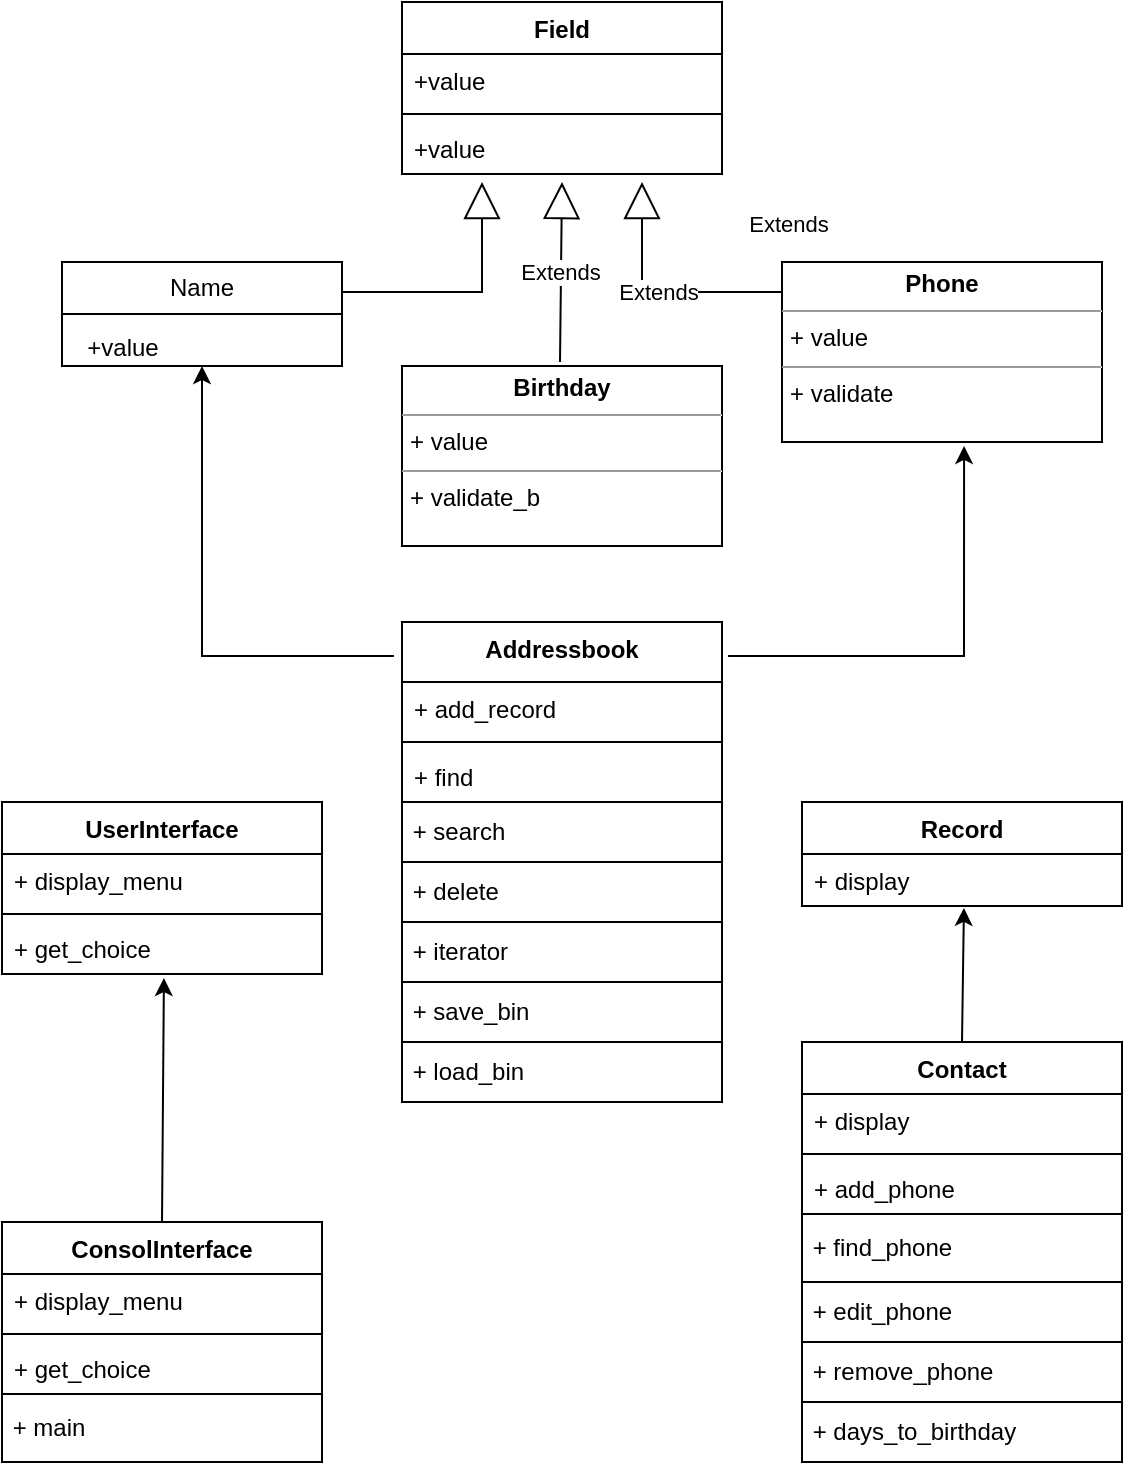<mxfile version="22.1.16" type="device">
  <diagram name="Pagina-1" id="J9GQ0pwV5Sgi96O9y6N4">
    <mxGraphModel dx="1434" dy="772" grid="1" gridSize="10" guides="1" tooltips="1" connect="1" arrows="1" fold="1" page="1" pageScale="1" pageWidth="827" pageHeight="1169" math="0" shadow="0">
      <root>
        <mxCell id="0" />
        <mxCell id="1" parent="0" />
        <mxCell id="ukfa_M_q6FN4z9JPrwzt-3" value="Field" style="swimlane;fontStyle=1;align=center;verticalAlign=top;childLayout=stackLayout;horizontal=1;startSize=26;horizontalStack=0;resizeParent=1;resizeParentMax=0;resizeLast=0;collapsible=1;marginBottom=0;whiteSpace=wrap;html=1;" parent="1" vertex="1">
          <mxGeometry x="280" y="40" width="160" height="86" as="geometry" />
        </mxCell>
        <mxCell id="ukfa_M_q6FN4z9JPrwzt-4" value="+value" style="text;strokeColor=none;fillColor=none;align=left;verticalAlign=top;spacingLeft=4;spacingRight=4;overflow=hidden;rotatable=0;points=[[0,0.5],[1,0.5]];portConstraint=eastwest;whiteSpace=wrap;html=1;" parent="ukfa_M_q6FN4z9JPrwzt-3" vertex="1">
          <mxGeometry y="26" width="160" height="26" as="geometry" />
        </mxCell>
        <mxCell id="ukfa_M_q6FN4z9JPrwzt-5" value="" style="line;strokeWidth=1;fillColor=none;align=left;verticalAlign=middle;spacingTop=-1;spacingLeft=3;spacingRight=3;rotatable=0;labelPosition=right;points=[];portConstraint=eastwest;strokeColor=inherit;" parent="ukfa_M_q6FN4z9JPrwzt-3" vertex="1">
          <mxGeometry y="52" width="160" height="8" as="geometry" />
        </mxCell>
        <mxCell id="ukfa_M_q6FN4z9JPrwzt-6" value="+value" style="text;strokeColor=none;fillColor=none;align=left;verticalAlign=top;spacingLeft=4;spacingRight=4;overflow=hidden;rotatable=0;points=[[0,0.5],[1,0.5]];portConstraint=eastwest;whiteSpace=wrap;html=1;" parent="ukfa_M_q6FN4z9JPrwzt-3" vertex="1">
          <mxGeometry y="60" width="160" height="26" as="geometry" />
        </mxCell>
        <mxCell id="ukfa_M_q6FN4z9JPrwzt-7" value="Extends" style="endArrow=block;endSize=16;endFill=0;html=1;rounded=0;exitX=1;exitY=0.5;exitDx=0;exitDy=0;" parent="1" edge="1">
          <mxGeometry x="0.67" y="-153" width="160" relative="1" as="geometry">
            <mxPoint x="250" y="185" as="sourcePoint" />
            <mxPoint x="320" y="130" as="targetPoint" />
            <Array as="points">
              <mxPoint x="320" y="185" />
            </Array>
            <mxPoint as="offset" />
          </mxGeometry>
        </mxCell>
        <mxCell id="ukfa_M_q6FN4z9JPrwzt-9" value="Extends" style="endArrow=block;endSize=16;endFill=0;html=1;rounded=0;exitX=0.5;exitY=0;exitDx=0;exitDy=0;" parent="1" edge="1">
          <mxGeometry width="160" relative="1" as="geometry">
            <mxPoint x="359" y="220" as="sourcePoint" />
            <mxPoint x="360" y="130" as="targetPoint" />
          </mxGeometry>
        </mxCell>
        <mxCell id="ukfa_M_q6FN4z9JPrwzt-13" value="Extends" style="endArrow=block;endSize=16;endFill=0;html=1;rounded=0;exitX=0;exitY=0.5;exitDx=0;exitDy=0;" parent="1" edge="1">
          <mxGeometry width="160" relative="1" as="geometry">
            <mxPoint x="470" y="185" as="sourcePoint" />
            <mxPoint x="400" y="130" as="targetPoint" />
            <Array as="points">
              <mxPoint x="400" y="185" />
            </Array>
          </mxGeometry>
        </mxCell>
        <mxCell id="ukfa_M_q6FN4z9JPrwzt-14" value="Name" style="swimlane;fontStyle=0;childLayout=stackLayout;horizontal=1;startSize=26;fillColor=none;horizontalStack=0;resizeParent=1;resizeParentMax=0;resizeLast=0;collapsible=1;marginBottom=0;whiteSpace=wrap;html=1;" parent="1" vertex="1">
          <mxGeometry x="110" y="170" width="140" height="52" as="geometry" />
        </mxCell>
        <mxCell id="ukfa_M_q6FN4z9JPrwzt-18" value="+value" style="text;html=1;align=center;verticalAlign=middle;resizable=0;points=[];autosize=1;strokeColor=none;fillColor=none;" parent="1" vertex="1">
          <mxGeometry x="110" y="198" width="60" height="30" as="geometry" />
        </mxCell>
        <mxCell id="ukfa_M_q6FN4z9JPrwzt-20" value="&lt;p style=&quot;margin:0px;margin-top:4px;text-align:center;&quot;&gt;&lt;b&gt;Birthday&lt;/b&gt;&lt;/p&gt;&lt;hr size=&quot;1&quot;&gt;&lt;p style=&quot;margin:0px;margin-left:4px;&quot;&gt;+ value&lt;/p&gt;&lt;hr size=&quot;1&quot;&gt;&lt;p style=&quot;margin:0px;margin-left:4px;&quot;&gt;+ validate_b&lt;/p&gt;" style="verticalAlign=top;align=left;overflow=fill;fontSize=12;fontFamily=Helvetica;html=1;whiteSpace=wrap;" parent="1" vertex="1">
          <mxGeometry x="280" y="222" width="160" height="90" as="geometry" />
        </mxCell>
        <mxCell id="ukfa_M_q6FN4z9JPrwzt-21" value="&lt;p style=&quot;margin:0px;margin-top:4px;text-align:center;&quot;&gt;&lt;b&gt;Phone&lt;/b&gt;&lt;/p&gt;&lt;hr size=&quot;1&quot;&gt;&lt;p style=&quot;margin:0px;margin-left:4px;&quot;&gt;+ value&lt;/p&gt;&lt;hr size=&quot;1&quot;&gt;&lt;p style=&quot;margin:0px;margin-left:4px;&quot;&gt;+ validate&lt;/p&gt;" style="verticalAlign=top;align=left;overflow=fill;fontSize=12;fontFamily=Helvetica;html=1;whiteSpace=wrap;" parent="1" vertex="1">
          <mxGeometry x="470" y="170" width="160" height="90" as="geometry" />
        </mxCell>
        <mxCell id="PUfg2zgpWpIhy0RmXjIC-1" value="Addressbook" style="swimlane;fontStyle=1;align=center;verticalAlign=top;childLayout=stackLayout;horizontal=1;startSize=30;horizontalStack=0;resizeParent=1;resizeParentMax=0;resizeLast=0;collapsible=1;marginBottom=0;whiteSpace=wrap;html=1;" parent="1" vertex="1">
          <mxGeometry x="280" y="350" width="160" height="90" as="geometry" />
        </mxCell>
        <mxCell id="PUfg2zgpWpIhy0RmXjIC-2" value="+ add_record" style="text;strokeColor=none;fillColor=none;align=left;verticalAlign=top;spacingLeft=4;spacingRight=4;overflow=hidden;rotatable=0;points=[[0,0.5],[1,0.5]];portConstraint=eastwest;whiteSpace=wrap;html=1;" parent="PUfg2zgpWpIhy0RmXjIC-1" vertex="1">
          <mxGeometry y="30" width="160" height="26" as="geometry" />
        </mxCell>
        <mxCell id="PUfg2zgpWpIhy0RmXjIC-3" value="" style="line;strokeWidth=1;fillColor=none;align=left;verticalAlign=middle;spacingTop=-1;spacingLeft=3;spacingRight=3;rotatable=0;labelPosition=right;points=[];portConstraint=eastwest;strokeColor=inherit;" parent="PUfg2zgpWpIhy0RmXjIC-1" vertex="1">
          <mxGeometry y="56" width="160" height="8" as="geometry" />
        </mxCell>
        <mxCell id="PUfg2zgpWpIhy0RmXjIC-4" value="+ find" style="text;strokeColor=none;fillColor=none;align=left;verticalAlign=top;spacingLeft=4;spacingRight=4;overflow=hidden;rotatable=0;points=[[0,0.5],[1,0.5]];portConstraint=eastwest;whiteSpace=wrap;html=1;" parent="PUfg2zgpWpIhy0RmXjIC-1" vertex="1">
          <mxGeometry y="64" width="160" height="26" as="geometry" />
        </mxCell>
        <mxCell id="LP2msC9X-vX8_flqhsww-13" value="&amp;nbsp;+ search" style="whiteSpace=wrap;html=1;align=left;" vertex="1" parent="1">
          <mxGeometry x="280" y="440" width="160" height="30" as="geometry" />
        </mxCell>
        <mxCell id="LP2msC9X-vX8_flqhsww-14" value="&amp;nbsp;+ delete" style="whiteSpace=wrap;html=1;align=left;" vertex="1" parent="1">
          <mxGeometry x="280" y="470" width="160" height="30" as="geometry" />
        </mxCell>
        <mxCell id="LP2msC9X-vX8_flqhsww-15" value="&amp;nbsp;+ iterator" style="whiteSpace=wrap;html=1;align=left;" vertex="1" parent="1">
          <mxGeometry x="280" y="500" width="160" height="30" as="geometry" />
        </mxCell>
        <mxCell id="LP2msC9X-vX8_flqhsww-16" value="&amp;nbsp;+ save_bin" style="whiteSpace=wrap;html=1;align=left;" vertex="1" parent="1">
          <mxGeometry x="280" y="530" width="160" height="30" as="geometry" />
        </mxCell>
        <mxCell id="LP2msC9X-vX8_flqhsww-17" value="&amp;nbsp;+ load_bin" style="whiteSpace=wrap;html=1;align=left;" vertex="1" parent="1">
          <mxGeometry x="280" y="560" width="160" height="30" as="geometry" />
        </mxCell>
        <mxCell id="LP2msC9X-vX8_flqhsww-19" value="" style="edgeStyle=none;orthogonalLoop=1;jettySize=auto;html=1;rounded=0;entryX=0.569;entryY=1.022;entryDx=0;entryDy=0;entryPerimeter=0;exitX=1.019;exitY=0.189;exitDx=0;exitDy=0;exitPerimeter=0;" edge="1" parent="1" source="PUfg2zgpWpIhy0RmXjIC-1" target="ukfa_M_q6FN4z9JPrwzt-21">
          <mxGeometry width="100" relative="1" as="geometry">
            <mxPoint x="450" y="400" as="sourcePoint" />
            <mxPoint x="550" y="400" as="targetPoint" />
            <Array as="points">
              <mxPoint x="561" y="367" />
            </Array>
          </mxGeometry>
        </mxCell>
        <mxCell id="LP2msC9X-vX8_flqhsww-21" value="" style="edgeStyle=none;orthogonalLoop=1;jettySize=auto;html=1;rounded=0;entryX=0.5;entryY=1;entryDx=0;entryDy=0;exitX=-0.025;exitY=0.189;exitDx=0;exitDy=0;exitPerimeter=0;" edge="1" parent="1" source="PUfg2zgpWpIhy0RmXjIC-1" target="ukfa_M_q6FN4z9JPrwzt-14">
          <mxGeometry width="100" relative="1" as="geometry">
            <mxPoint x="180" y="360" as="sourcePoint" />
            <mxPoint x="230" y="350" as="targetPoint" />
            <Array as="points">
              <mxPoint x="180" y="367" />
            </Array>
          </mxGeometry>
        </mxCell>
        <mxCell id="LP2msC9X-vX8_flqhsww-22" value="Record" style="swimlane;fontStyle=1;align=center;verticalAlign=top;childLayout=stackLayout;horizontal=1;startSize=26;horizontalStack=0;resizeParent=1;resizeParentMax=0;resizeLast=0;collapsible=1;marginBottom=0;whiteSpace=wrap;html=1;" vertex="1" parent="1">
          <mxGeometry x="480" y="440" width="160" height="52" as="geometry" />
        </mxCell>
        <mxCell id="LP2msC9X-vX8_flqhsww-23" value="+ display" style="text;strokeColor=none;fillColor=none;align=left;verticalAlign=top;spacingLeft=4;spacingRight=4;overflow=hidden;rotatable=0;points=[[0,0.5],[1,0.5]];portConstraint=eastwest;whiteSpace=wrap;html=1;" vertex="1" parent="LP2msC9X-vX8_flqhsww-22">
          <mxGeometry y="26" width="160" height="26" as="geometry" />
        </mxCell>
        <mxCell id="LP2msC9X-vX8_flqhsww-26" value="Contact" style="swimlane;fontStyle=1;align=center;verticalAlign=top;childLayout=stackLayout;horizontal=1;startSize=26;horizontalStack=0;resizeParent=1;resizeParentMax=0;resizeLast=0;collapsible=1;marginBottom=0;whiteSpace=wrap;html=1;" vertex="1" parent="1">
          <mxGeometry x="480" y="560" width="160" height="86" as="geometry" />
        </mxCell>
        <mxCell id="LP2msC9X-vX8_flqhsww-27" value="+ display" style="text;strokeColor=none;fillColor=none;align=left;verticalAlign=top;spacingLeft=4;spacingRight=4;overflow=hidden;rotatable=0;points=[[0,0.5],[1,0.5]];portConstraint=eastwest;whiteSpace=wrap;html=1;" vertex="1" parent="LP2msC9X-vX8_flqhsww-26">
          <mxGeometry y="26" width="160" height="26" as="geometry" />
        </mxCell>
        <mxCell id="LP2msC9X-vX8_flqhsww-28" value="" style="line;strokeWidth=1;fillColor=none;align=left;verticalAlign=middle;spacingTop=-1;spacingLeft=3;spacingRight=3;rotatable=0;labelPosition=right;points=[];portConstraint=eastwest;strokeColor=inherit;" vertex="1" parent="LP2msC9X-vX8_flqhsww-26">
          <mxGeometry y="52" width="160" height="8" as="geometry" />
        </mxCell>
        <mxCell id="LP2msC9X-vX8_flqhsww-29" value="+ add_phone" style="text;strokeColor=none;fillColor=none;align=left;verticalAlign=top;spacingLeft=4;spacingRight=4;overflow=hidden;rotatable=0;points=[[0,0.5],[1,0.5]];portConstraint=eastwest;whiteSpace=wrap;html=1;strokeWidth=1;" vertex="1" parent="LP2msC9X-vX8_flqhsww-26">
          <mxGeometry y="60" width="160" height="26" as="geometry" />
        </mxCell>
        <mxCell id="LP2msC9X-vX8_flqhsww-32" value="&amp;nbsp;+ find_phone" style="whiteSpace=wrap;html=1;align=left;" vertex="1" parent="1">
          <mxGeometry x="480" y="646" width="160" height="34" as="geometry" />
        </mxCell>
        <mxCell id="LP2msC9X-vX8_flqhsww-34" value="&amp;nbsp;+ edit_phone&amp;nbsp;" style="whiteSpace=wrap;html=1;align=left;" vertex="1" parent="1">
          <mxGeometry x="480" y="680" width="160" height="30" as="geometry" />
        </mxCell>
        <mxCell id="LP2msC9X-vX8_flqhsww-35" value="&amp;nbsp;+ remove_phone" style="whiteSpace=wrap;html=1;align=left;" vertex="1" parent="1">
          <mxGeometry x="480" y="710" width="160" height="30" as="geometry" />
        </mxCell>
        <mxCell id="LP2msC9X-vX8_flqhsww-36" value="&amp;nbsp;+ days_to_birthday" style="whiteSpace=wrap;html=1;align=left;" vertex="1" parent="1">
          <mxGeometry x="480" y="740" width="160" height="30" as="geometry" />
        </mxCell>
        <mxCell id="LP2msC9X-vX8_flqhsww-38" value="" style="edgeStyle=none;orthogonalLoop=1;jettySize=auto;html=1;rounded=0;entryX=0.506;entryY=1.038;entryDx=0;entryDy=0;entryPerimeter=0;exitX=0.5;exitY=0;exitDx=0;exitDy=0;" edge="1" parent="1" source="LP2msC9X-vX8_flqhsww-26" target="LP2msC9X-vX8_flqhsww-23">
          <mxGeometry width="100" relative="1" as="geometry">
            <mxPoint x="560" y="550" as="sourcePoint" />
            <mxPoint x="610" y="540" as="targetPoint" />
            <Array as="points" />
          </mxGeometry>
        </mxCell>
        <mxCell id="LP2msC9X-vX8_flqhsww-40" value="UserInterface" style="swimlane;fontStyle=1;align=center;verticalAlign=top;childLayout=stackLayout;horizontal=1;startSize=26;horizontalStack=0;resizeParent=1;resizeParentMax=0;resizeLast=0;collapsible=1;marginBottom=0;whiteSpace=wrap;html=1;" vertex="1" parent="1">
          <mxGeometry x="80" y="440" width="160" height="86" as="geometry" />
        </mxCell>
        <mxCell id="LP2msC9X-vX8_flqhsww-41" value="+ display_menu" style="text;strokeColor=none;fillColor=none;align=left;verticalAlign=top;spacingLeft=4;spacingRight=4;overflow=hidden;rotatable=0;points=[[0,0.5],[1,0.5]];portConstraint=eastwest;whiteSpace=wrap;html=1;" vertex="1" parent="LP2msC9X-vX8_flqhsww-40">
          <mxGeometry y="26" width="160" height="26" as="geometry" />
        </mxCell>
        <mxCell id="LP2msC9X-vX8_flqhsww-42" value="" style="line;strokeWidth=1;fillColor=none;align=left;verticalAlign=middle;spacingTop=-1;spacingLeft=3;spacingRight=3;rotatable=0;labelPosition=right;points=[];portConstraint=eastwest;strokeColor=inherit;" vertex="1" parent="LP2msC9X-vX8_flqhsww-40">
          <mxGeometry y="52" width="160" height="8" as="geometry" />
        </mxCell>
        <mxCell id="LP2msC9X-vX8_flqhsww-43" value="+ get_choice" style="text;strokeColor=none;fillColor=none;align=left;verticalAlign=top;spacingLeft=4;spacingRight=4;overflow=hidden;rotatable=0;points=[[0,0.5],[1,0.5]];portConstraint=eastwest;whiteSpace=wrap;html=1;" vertex="1" parent="LP2msC9X-vX8_flqhsww-40">
          <mxGeometry y="60" width="160" height="26" as="geometry" />
        </mxCell>
        <mxCell id="LP2msC9X-vX8_flqhsww-44" value="ConsolInterface" style="swimlane;fontStyle=1;align=center;verticalAlign=top;childLayout=stackLayout;horizontal=1;startSize=26;horizontalStack=0;resizeParent=1;resizeParentMax=0;resizeLast=0;collapsible=1;marginBottom=0;whiteSpace=wrap;html=1;" vertex="1" parent="1">
          <mxGeometry x="80" y="650" width="160" height="86" as="geometry" />
        </mxCell>
        <mxCell id="LP2msC9X-vX8_flqhsww-45" value="+ display_menu" style="text;strokeColor=none;fillColor=none;align=left;verticalAlign=top;spacingLeft=4;spacingRight=4;overflow=hidden;rotatable=0;points=[[0,0.5],[1,0.5]];portConstraint=eastwest;whiteSpace=wrap;html=1;" vertex="1" parent="LP2msC9X-vX8_flqhsww-44">
          <mxGeometry y="26" width="160" height="26" as="geometry" />
        </mxCell>
        <mxCell id="LP2msC9X-vX8_flqhsww-46" value="" style="line;strokeWidth=1;fillColor=none;align=left;verticalAlign=middle;spacingTop=-1;spacingLeft=3;spacingRight=3;rotatable=0;labelPosition=right;points=[];portConstraint=eastwest;strokeColor=inherit;" vertex="1" parent="LP2msC9X-vX8_flqhsww-44">
          <mxGeometry y="52" width="160" height="8" as="geometry" />
        </mxCell>
        <mxCell id="LP2msC9X-vX8_flqhsww-47" value="+ get_choice" style="text;strokeColor=none;fillColor=none;align=left;verticalAlign=top;spacingLeft=4;spacingRight=4;overflow=hidden;rotatable=0;points=[[0,0.5],[1,0.5]];portConstraint=eastwest;whiteSpace=wrap;html=1;" vertex="1" parent="LP2msC9X-vX8_flqhsww-44">
          <mxGeometry y="60" width="160" height="26" as="geometry" />
        </mxCell>
        <mxCell id="LP2msC9X-vX8_flqhsww-48" value="&amp;nbsp;+ main" style="whiteSpace=wrap;html=1;align=left;" vertex="1" parent="1">
          <mxGeometry x="80" y="736" width="160" height="34" as="geometry" />
        </mxCell>
        <mxCell id="LP2msC9X-vX8_flqhsww-49" value="" style="edgeStyle=none;orthogonalLoop=1;jettySize=auto;html=1;rounded=0;entryX=0.506;entryY=1.077;entryDx=0;entryDy=0;entryPerimeter=0;exitX=0.5;exitY=0;exitDx=0;exitDy=0;" edge="1" parent="1" source="LP2msC9X-vX8_flqhsww-44" target="LP2msC9X-vX8_flqhsww-43">
          <mxGeometry width="100" relative="1" as="geometry">
            <mxPoint x="110" y="540" as="sourcePoint" />
            <mxPoint x="210" y="540" as="targetPoint" />
            <Array as="points" />
          </mxGeometry>
        </mxCell>
      </root>
    </mxGraphModel>
  </diagram>
</mxfile>
